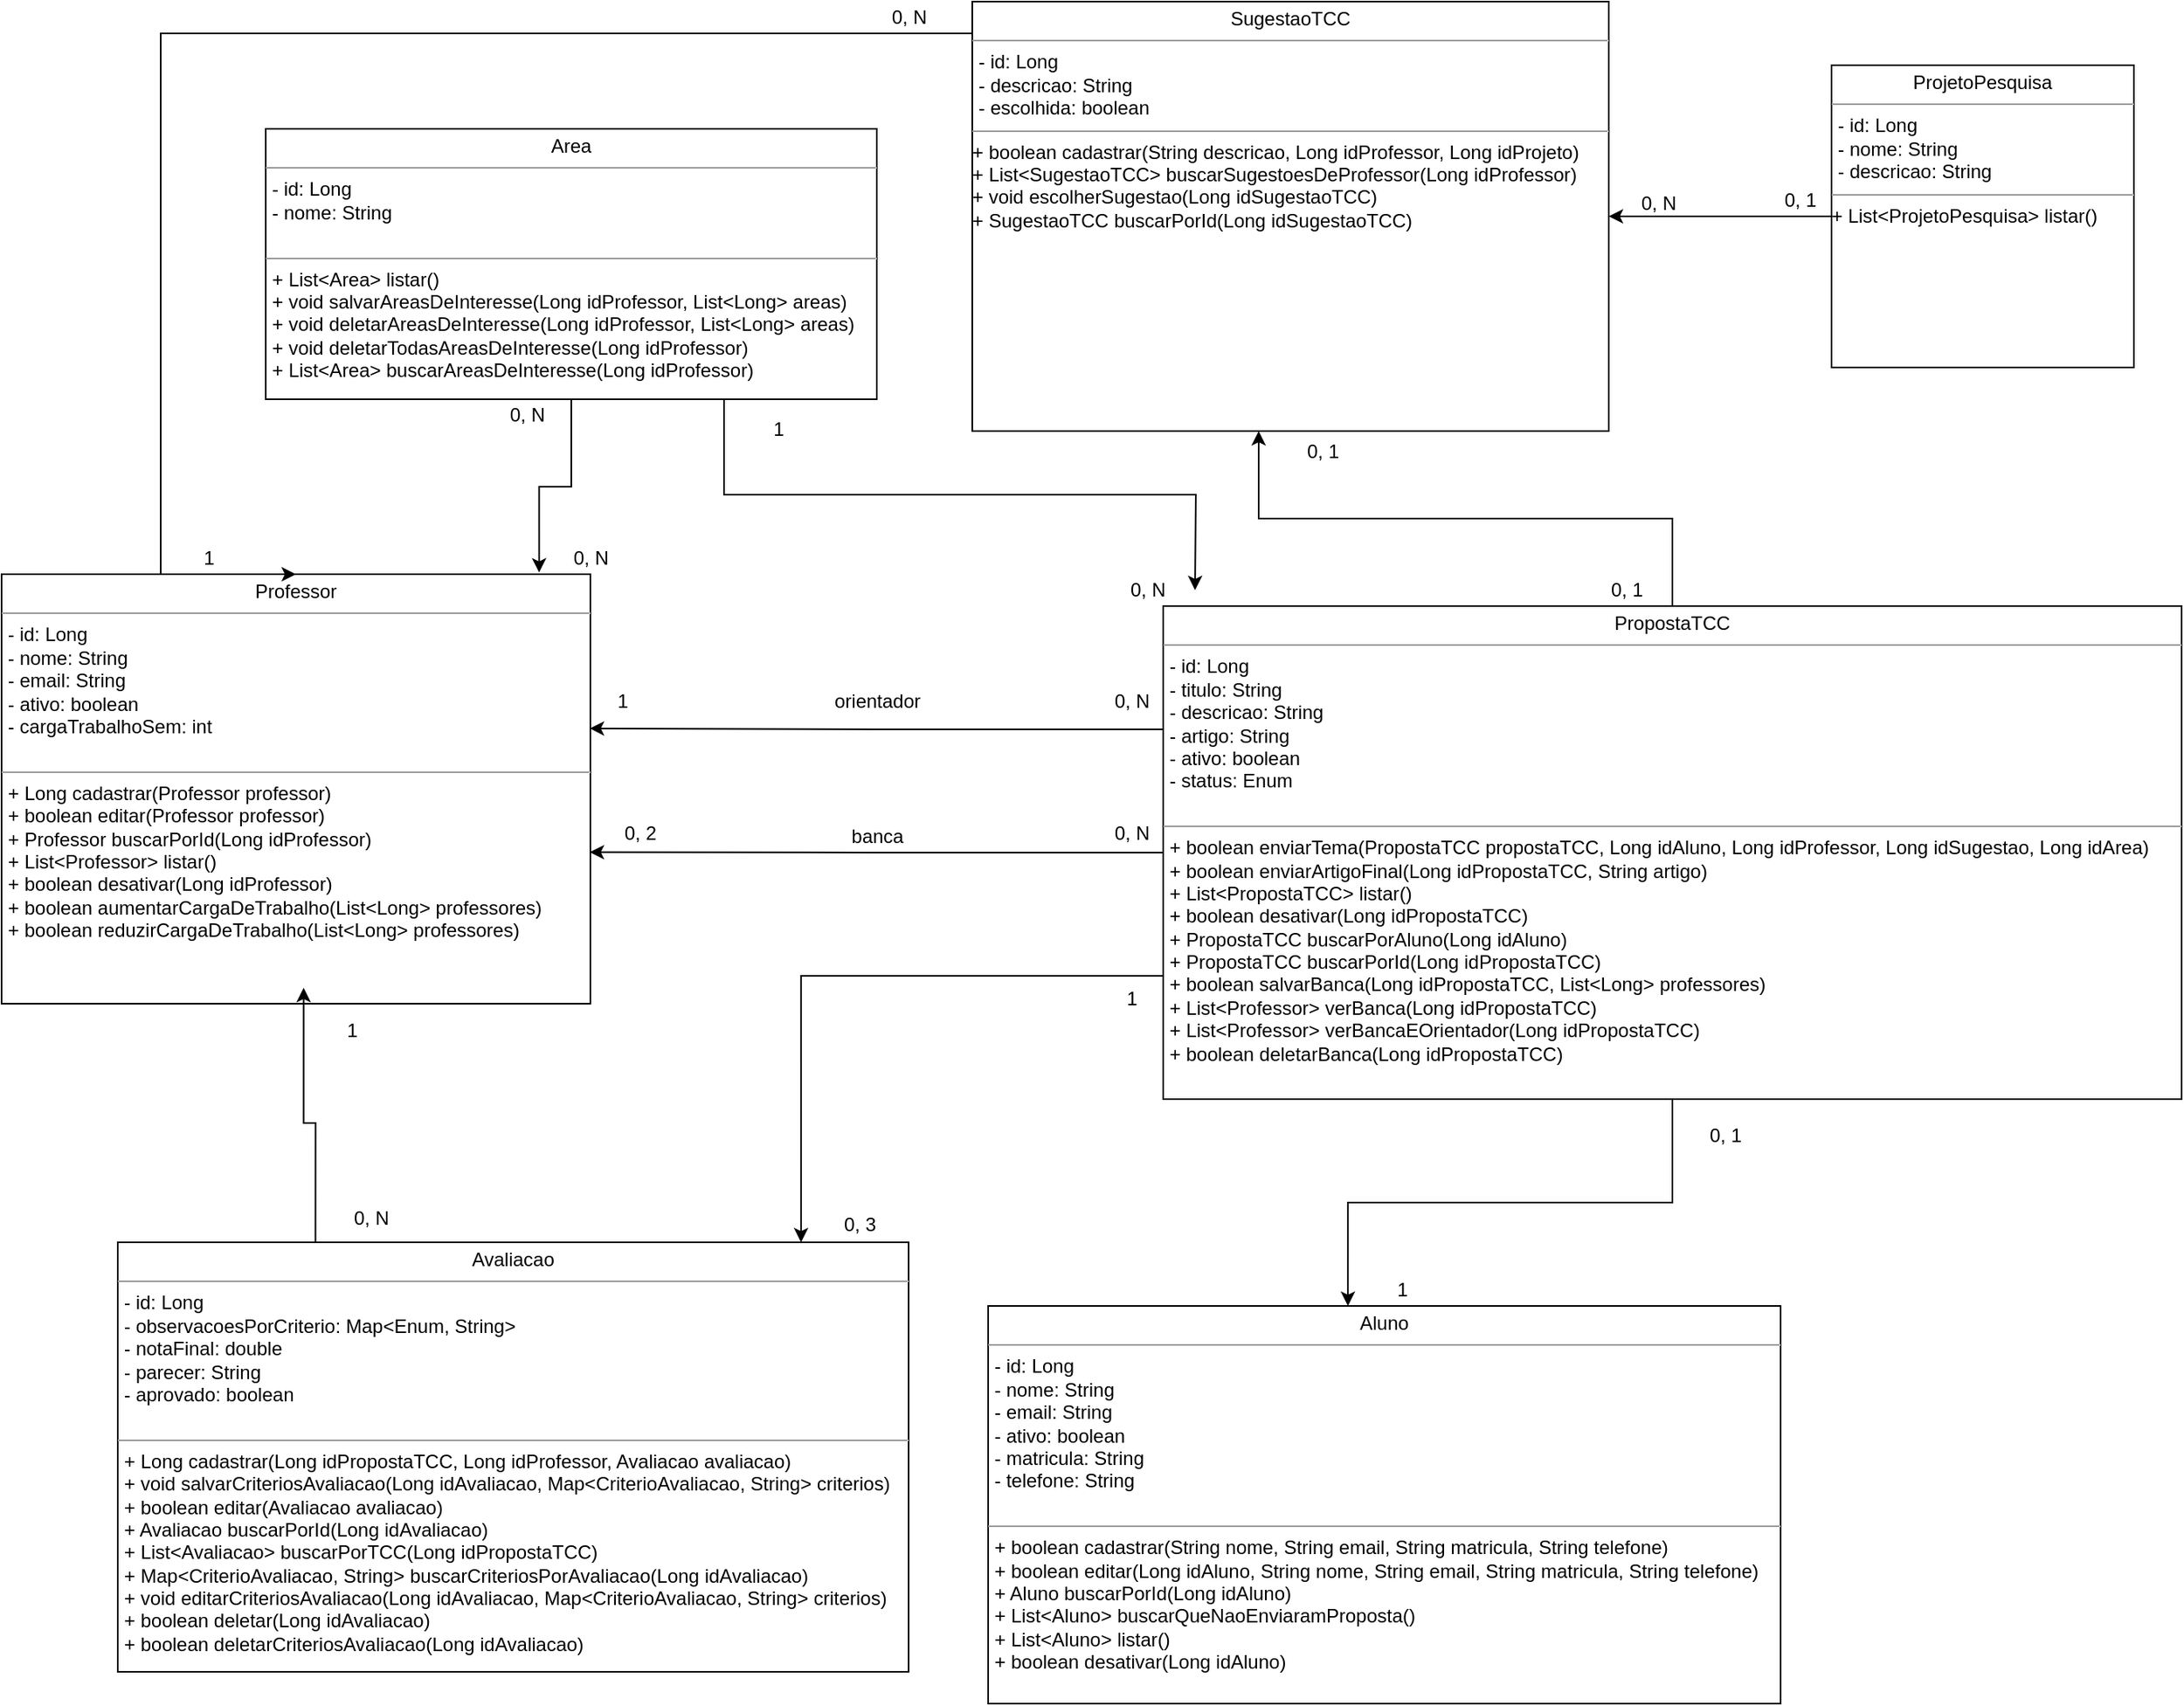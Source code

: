 <mxfile version="12.2.9" type="device" pages="1"><diagram id="xP8cqQ-v65HICrLmRcV2" name="Page-1"><mxGraphModel dx="1021" dy="536" grid="1" gridSize="10" guides="1" tooltips="1" connect="1" arrows="1" fold="1" page="1" pageScale="1" pageWidth="827" pageHeight="1169" math="0" shadow="0"><root><mxCell id="0"/><mxCell id="1" parent="0"/><mxCell id="y6tKAAp8foEIF_n9FV1p-14" value="&lt;p style=&quot;margin: 0px ; margin-top: 4px ; text-align: center&quot;&gt;Aluno&lt;/p&gt;&lt;hr size=&quot;1&quot;&gt;&lt;p style=&quot;margin: 0px ; margin-left: 4px&quot;&gt;- id: Long&lt;/p&gt;&lt;p style=&quot;margin: 0px ; margin-left: 4px&quot;&gt;- nome: String&lt;/p&gt;&lt;p style=&quot;margin: 0px ; margin-left: 4px&quot;&gt;- email: String&lt;/p&gt;&lt;p style=&quot;margin: 0px ; margin-left: 4px&quot;&gt;- ativo: boolean&lt;/p&gt;&lt;p style=&quot;margin: 0px ; margin-left: 4px&quot;&gt;- matricula: String&lt;/p&gt;&lt;p style=&quot;margin: 0px ; margin-left: 4px&quot;&gt;- telefone: String&lt;br&gt;&lt;/p&gt;&lt;p style=&quot;margin: 0px ; margin-left: 4px&quot;&gt;&lt;br&gt;&lt;/p&gt;&lt;hr size=&quot;1&quot;&gt;&lt;p style=&quot;margin: 0px ; margin-left: 4px&quot;&gt;&lt;span class=&quot;gmail-pl-k&quot;&gt;+ boolean&lt;/span&gt; &lt;span class=&quot;gmail-pl-en&quot;&gt;cadastrar&lt;/span&gt;(&lt;span class=&quot;gmail-pl-smi&quot;&gt;String&lt;/span&gt; &lt;span class=&quot;gmail-pl-v&quot;&gt;nome&lt;/span&gt;, &lt;span class=&quot;gmail-pl-smi&quot;&gt;String&lt;/span&gt; &lt;span class=&quot;gmail-pl-v&quot;&gt;email&lt;/span&gt;, &lt;span class=&quot;gmail-pl-smi&quot;&gt;String&lt;/span&gt; &lt;span class=&quot;gmail-pl-v&quot;&gt;matricula&lt;/span&gt;, &lt;span class=&quot;gmail-pl-smi&quot;&gt;String&lt;/span&gt; &lt;span class=&quot;gmail-pl-v&quot;&gt;telefone&lt;/span&gt;)&lt;br&gt;&lt;span class=&quot;gmail-pl-k&quot;&gt;+ boolean&lt;/span&gt; &lt;span class=&quot;gmail-pl-en&quot;&gt;editar&lt;/span&gt;(&lt;span class=&quot;gmail-pl-smi&quot;&gt;Long&lt;/span&gt; &lt;span class=&quot;gmail-pl-v&quot;&gt;idAluno&lt;/span&gt;, &lt;span class=&quot;gmail-pl-smi&quot;&gt;String&lt;/span&gt; &lt;span class=&quot;gmail-pl-v&quot;&gt;nome&lt;/span&gt;, &lt;span class=&quot;gmail-pl-smi&quot;&gt;String&lt;/span&gt; &lt;span class=&quot;gmail-pl-v&quot;&gt;email&lt;/span&gt;, &lt;span class=&quot;gmail-pl-smi&quot;&gt;String&lt;/span&gt; &lt;span class=&quot;gmail-pl-v&quot;&gt;matricula&lt;/span&gt;, &lt;span class=&quot;gmail-pl-smi&quot;&gt;String&lt;/span&gt; &lt;span class=&quot;gmail-pl-v&quot;&gt;telefone&lt;/span&gt;)&lt;br&gt;&lt;span class=&quot;gmail-pl-smi&quot;&gt;+ Aluno&lt;/span&gt; &lt;span class=&quot;gmail-pl-en&quot;&gt;buscarPorId&lt;/span&gt;(&lt;span class=&quot;gmail-pl-smi&quot;&gt;Long&lt;/span&gt; &lt;span class=&quot;gmail-pl-v&quot;&gt;idAluno&lt;/span&gt;)&lt;br&gt;&lt;span class=&quot;gmail-pl-k&quot;&gt;+ List&amp;lt;&lt;span class=&quot;gmail-pl-smi&quot;&gt;Aluno&lt;/span&gt;&amp;gt;&lt;/span&gt; &lt;span class=&quot;gmail-pl-en&quot;&gt;buscarQueNaoEnviaramProposta&lt;/span&gt;()&lt;br&gt;&lt;span class=&quot;gmail-pl-k&quot;&gt;+ List&amp;lt;&lt;span class=&quot;gmail-pl-smi&quot;&gt;Aluno&lt;/span&gt;&amp;gt;&lt;/span&gt; &lt;span class=&quot;gmail-pl-en&quot;&gt;listar&lt;/span&gt;()&lt;br&gt;&lt;span class=&quot;gmail-pl-k&quot;&gt;+ boolean&lt;/span&gt; &lt;span class=&quot;gmail-pl-en&quot;&gt;desativar&lt;/span&gt;(&lt;span class=&quot;gmail-pl-smi&quot;&gt;Long&lt;/span&gt; &lt;span class=&quot;gmail-pl-v&quot;&gt;idAluno&lt;/span&gt;)&lt;/p&gt;" style="verticalAlign=top;align=left;overflow=fill;fontSize=12;fontFamily=Helvetica;html=1;" parent="1" vertex="1"><mxGeometry x="680" y="840" width="498" height="250" as="geometry"/></mxCell><mxCell id="y6tKAAp8foEIF_n9FV1p-21" value="&lt;p style=&quot;margin: 0px ; margin-top: 4px ; text-align: center&quot;&gt;Professor&lt;/p&gt;&lt;hr size=&quot;1&quot;&gt;&lt;p style=&quot;margin: 0px ; margin-left: 4px&quot;&gt;- id: Long&lt;/p&gt;&lt;p style=&quot;margin: 0px ; margin-left: 4px&quot;&gt;- nome: String&lt;/p&gt;&lt;p style=&quot;margin: 0px ; margin-left: 4px&quot;&gt;- email: String&lt;/p&gt;&lt;p style=&quot;margin: 0px ; margin-left: 4px&quot;&gt;- ativo: boolean&lt;/p&gt;&lt;p style=&quot;margin: 0px ; margin-left: 4px&quot;&gt;- cargaTrabalhoSem: int&lt;/p&gt;&lt;p style=&quot;margin: 0px ; margin-left: 4px&quot;&gt;&lt;br&gt;&lt;/p&gt;&lt;hr size=&quot;1&quot;&gt;&lt;p style=&quot;margin: 0px ; margin-left: 4px&quot;&gt;+ &lt;span class=&quot;pl-smi&quot;&gt;Long&lt;/span&gt; &lt;span class=&quot;pl-en&quot;&gt;cadastrar&lt;/span&gt;(&lt;span class=&quot;pl-smi&quot;&gt;Professor&lt;/span&gt; &lt;span class=&quot;pl-v&quot;&gt;professor&lt;/span&gt;)&lt;/p&gt;&lt;p style=&quot;margin: 0px ; margin-left: 4px&quot;&gt;+ &lt;span class=&quot;pl-k&quot;&gt;boolean&lt;/span&gt; &lt;span class=&quot;pl-en&quot;&gt;editar&lt;/span&gt;(&lt;span class=&quot;pl-smi&quot;&gt;Professor&lt;/span&gt; &lt;span class=&quot;pl-v&quot;&gt;professor&lt;/span&gt;)&lt;/p&gt;&lt;p style=&quot;margin: 0px ; margin-left: 4px&quot;&gt;+ &lt;span class=&quot;pl-smi&quot;&gt;Professor&lt;/span&gt; &lt;span class=&quot;pl-en&quot;&gt;buscarPorId&lt;/span&gt;(&lt;span class=&quot;pl-smi&quot;&gt;Long&lt;/span&gt; &lt;span class=&quot;pl-v&quot;&gt;idProfessor&lt;/span&gt;)&lt;/p&gt;&lt;p style=&quot;margin: 0px ; margin-left: 4px&quot;&gt;+ &lt;span class=&quot;pl-k&quot;&gt;List&amp;lt;&lt;span class=&quot;pl-smi&quot;&gt;Professor&lt;/span&gt;&amp;gt;&lt;/span&gt; &lt;span class=&quot;pl-en&quot;&gt;listar&lt;/span&gt;()&lt;/p&gt;&lt;p style=&quot;margin: 0px ; margin-left: 4px&quot;&gt;+ &lt;span class=&quot;pl-k&quot;&gt;boolean&lt;/span&gt; &lt;span class=&quot;pl-en&quot;&gt;desativar&lt;/span&gt;(&lt;span class=&quot;pl-smi&quot;&gt;Long&lt;/span&gt; &lt;span class=&quot;pl-v&quot;&gt;idProfessor&lt;/span&gt;)&lt;/p&gt;&lt;p style=&quot;margin: 0px ; margin-left: 4px&quot;&gt;+ &lt;span class=&quot;pl-k&quot;&gt;boolean&lt;/span&gt; &lt;span class=&quot;pl-en&quot;&gt;aumentarCargaDeTrabalho&lt;/span&gt;(&lt;span class=&quot;pl-k&quot;&gt;List&amp;lt;&lt;span class=&quot;pl-smi&quot;&gt;Long&lt;/span&gt;&amp;gt;&lt;/span&gt; &lt;span class=&quot;pl-v&quot;&gt;professores&lt;/span&gt;)&lt;/p&gt;&lt;p style=&quot;margin: 0px ; margin-left: 4px&quot;&gt;+ &lt;span class=&quot;pl-k&quot;&gt;boolean&lt;/span&gt; &lt;span class=&quot;pl-en&quot;&gt;reduzirCargaDeTrabalho&lt;/span&gt;(&lt;span class=&quot;pl-k&quot;&gt;List&amp;lt;&lt;span class=&quot;pl-smi&quot;&gt;Long&lt;/span&gt;&amp;gt;&lt;/span&gt; &lt;span class=&quot;pl-v&quot;&gt;professores&lt;/span&gt;)&lt;/p&gt;" style="verticalAlign=top;align=left;overflow=fill;fontSize=12;fontFamily=Helvetica;html=1;" parent="1" vertex="1"><mxGeometry x="60" y="380" width="370" height="270" as="geometry"/></mxCell><mxCell id="y6tKAAp8foEIF_n9FV1p-58" style="edgeStyle=orthogonalEdgeStyle;rounded=0;orthogonalLoop=1;jettySize=auto;html=1;exitX=0.5;exitY=1;exitDx=0;exitDy=0;entryX=0.913;entryY=-0.004;entryDx=0;entryDy=0;entryPerimeter=0;" parent="1" source="y6tKAAp8foEIF_n9FV1p-22" target="y6tKAAp8foEIF_n9FV1p-21" edge="1"><mxGeometry relative="1" as="geometry"/></mxCell><mxCell id="y6tKAAp8foEIF_n9FV1p-61" style="edgeStyle=orthogonalEdgeStyle;rounded=0;orthogonalLoop=1;jettySize=auto;html=1;exitX=0.75;exitY=1;exitDx=0;exitDy=0;" parent="1" source="y6tKAAp8foEIF_n9FV1p-22" edge="1"><mxGeometry relative="1" as="geometry"><mxPoint x="810" y="390" as="targetPoint"/></mxGeometry></mxCell><mxCell id="y6tKAAp8foEIF_n9FV1p-22" value="&lt;p style=&quot;margin: 0px ; margin-top: 4px ; text-align: center&quot;&gt;Area&lt;/p&gt;&lt;hr size=&quot;1&quot;&gt;&lt;p style=&quot;margin: 0px ; margin-left: 4px&quot;&gt;- id: Long&lt;/p&gt;&lt;p style=&quot;margin: 0px ; margin-left: 4px&quot;&gt;- nome: String&lt;/p&gt;&lt;p style=&quot;margin: 0px ; margin-left: 4px&quot;&gt;&lt;br&gt;&lt;/p&gt;&lt;hr size=&quot;1&quot;&gt;&lt;p style=&quot;margin: 0px ; margin-left: 4px&quot;&gt;+ &lt;span class=&quot;pl-k&quot;&gt;List&amp;lt;&lt;span class=&quot;pl-smi&quot;&gt;Area&lt;/span&gt;&amp;gt;&lt;/span&gt; &lt;span class=&quot;pl-en&quot;&gt;listar&lt;/span&gt;()&lt;/p&gt;&lt;p style=&quot;margin: 0px ; margin-left: 4px&quot;&gt;+ &lt;span class=&quot;pl-k&quot;&gt;void&lt;/span&gt; &lt;span class=&quot;pl-en&quot;&gt;salvarAreasDeInteresse&lt;/span&gt;(&lt;span class=&quot;pl-smi&quot;&gt;Long&lt;/span&gt; &lt;span class=&quot;pl-v&quot;&gt;idProfessor&lt;/span&gt;, &lt;span class=&quot;pl-k&quot;&gt;List&amp;lt;&lt;span class=&quot;pl-smi&quot;&gt;Long&lt;/span&gt;&amp;gt;&lt;/span&gt; &lt;span class=&quot;pl-v&quot;&gt;areas&lt;/span&gt;)&lt;/p&gt;&lt;p style=&quot;margin: 0px ; margin-left: 4px&quot;&gt;+ &lt;span class=&quot;pl-k&quot;&gt;void&lt;/span&gt; &lt;span class=&quot;pl-en&quot;&gt;deletarAreasDeInteresse&lt;/span&gt;(&lt;span class=&quot;pl-smi&quot;&gt;Long&lt;/span&gt; &lt;span class=&quot;pl-v&quot;&gt;idProfessor&lt;/span&gt;, &lt;span class=&quot;pl-k&quot;&gt;List&amp;lt;&lt;span class=&quot;pl-smi&quot;&gt;Long&lt;/span&gt;&amp;gt;&lt;/span&gt; &lt;span class=&quot;pl-v&quot;&gt;areas&lt;/span&gt;)&lt;/p&gt;&lt;p style=&quot;margin: 0px ; margin-left: 4px&quot;&gt;+ &lt;span class=&quot;pl-k&quot;&gt;void&lt;/span&gt; &lt;span class=&quot;pl-en&quot;&gt;deletarTodasAreasDeInteresse&lt;/span&gt;(&lt;span class=&quot;pl-smi&quot;&gt;Long&lt;/span&gt; &lt;span class=&quot;pl-v&quot;&gt;idProfessor&lt;/span&gt;)&lt;/p&gt;&lt;p style=&quot;margin: 0px ; margin-left: 4px&quot;&gt;+ &lt;span class=&quot;pl-k&quot;&gt;List&amp;lt;&lt;span class=&quot;pl-smi&quot;&gt;Area&lt;/span&gt;&amp;gt;&lt;/span&gt; &lt;span class=&quot;pl-en&quot;&gt;buscarAreasDeInteresse&lt;/span&gt;(&lt;span class=&quot;pl-smi&quot;&gt;Long&lt;/span&gt; &lt;span class=&quot;pl-v&quot;&gt;idProfessor&lt;/span&gt;)&lt;/p&gt;" style="verticalAlign=top;align=left;overflow=fill;fontSize=12;fontFamily=Helvetica;html=1;" parent="1" vertex="1"><mxGeometry x="226" y="100" width="384" height="170" as="geometry"/></mxCell><mxCell id="y6tKAAp8foEIF_n9FV1p-52" style="edgeStyle=orthogonalEdgeStyle;rounded=0;orthogonalLoop=1;jettySize=auto;html=1;exitX=0;exitY=0.75;exitDx=0;exitDy=0;entryX=0.5;entryY=0;entryDx=0;entryDy=0;" parent="1" source="y6tKAAp8foEIF_n9FV1p-23" target="y6tKAAp8foEIF_n9FV1p-21" edge="1"><mxGeometry relative="1" as="geometry"><Array as="points"><mxPoint x="670" y="40"/><mxPoint x="160" y="40"/><mxPoint x="160" y="380"/></Array></mxGeometry></mxCell><mxCell id="y6tKAAp8foEIF_n9FV1p-23" value="&lt;p style=&quot;margin: 0px ; margin-top: 4px ; text-align: center&quot;&gt;SugestaoTCC&lt;/p&gt;&lt;hr size=&quot;1&quot;&gt;&lt;p style=&quot;margin: 0px ; margin-left: 4px&quot;&gt;- id: Long&lt;/p&gt;&lt;p style=&quot;margin: 0px ; margin-left: 4px&quot;&gt;- descricao: String&lt;/p&gt;&lt;p style=&quot;margin: 0px ; margin-left: 4px&quot;&gt;- escolhida: boolean&lt;/p&gt;&lt;hr size=&quot;1&quot;&gt;&lt;div&gt;+ &lt;span class=&quot;pl-k&quot;&gt;boolean&lt;/span&gt; &lt;span class=&quot;pl-en&quot;&gt;cadastrar&lt;/span&gt;(&lt;span class=&quot;pl-smi&quot;&gt;String&lt;/span&gt; &lt;span class=&quot;pl-v&quot;&gt;descricao&lt;/span&gt;, &lt;span class=&quot;pl-smi&quot;&gt;Long&lt;/span&gt; &lt;span class=&quot;pl-v&quot;&gt;idProfessor&lt;/span&gt;, &lt;span class=&quot;pl-smi&quot;&gt;Long&lt;/span&gt; &lt;span class=&quot;pl-v&quot;&gt;idProjeto&lt;/span&gt;)&lt;/div&gt;&lt;div&gt;+ &lt;span class=&quot;pl-k&quot;&gt;List&amp;lt;&lt;span class=&quot;pl-smi&quot;&gt;SugestaoTCC&lt;/span&gt;&amp;gt;&lt;/span&gt; &lt;span class=&quot;pl-en&quot;&gt;buscarSugestoesDeProfessor&lt;/span&gt;(&lt;span class=&quot;pl-smi&quot;&gt;Long&lt;/span&gt; &lt;span class=&quot;pl-v&quot;&gt;idProfessor&lt;/span&gt;)&lt;/div&gt;&lt;div&gt;+ &lt;span class=&quot;pl-k&quot;&gt;void&lt;/span&gt; &lt;span class=&quot;pl-en&quot;&gt;escolherSugestao&lt;/span&gt;(&lt;span class=&quot;pl-smi&quot;&gt;Long&lt;/span&gt; &lt;span class=&quot;pl-v&quot;&gt;idSugestaoTCC&lt;/span&gt;)&lt;/div&gt;&lt;div&gt;+ &lt;span class=&quot;pl-smi&quot;&gt;SugestaoTCC&lt;/span&gt; &lt;span class=&quot;pl-en&quot;&gt;buscarPorId&lt;/span&gt;(&lt;span class=&quot;pl-smi&quot;&gt;Long&lt;/span&gt; &lt;span class=&quot;pl-v&quot;&gt;idSugestaoTCC&lt;/span&gt;) &lt;/div&gt;" style="verticalAlign=top;align=left;overflow=fill;fontSize=12;fontFamily=Helvetica;html=1;" parent="1" vertex="1"><mxGeometry x="670" y="20" width="400" height="270" as="geometry"/></mxCell><mxCell id="y6tKAAp8foEIF_n9FV1p-68" style="edgeStyle=orthogonalEdgeStyle;rounded=0;orthogonalLoop=1;jettySize=auto;html=1;exitX=0.25;exitY=0;exitDx=0;exitDy=0;entryX=0.513;entryY=0.963;entryDx=0;entryDy=0;entryPerimeter=0;" parent="1" source="y6tKAAp8foEIF_n9FV1p-24" target="y6tKAAp8foEIF_n9FV1p-21" edge="1"><mxGeometry relative="1" as="geometry"/></mxCell><mxCell id="y6tKAAp8foEIF_n9FV1p-24" value="&lt;p style=&quot;margin: 0px ; margin-top: 4px ; text-align: center&quot;&gt;Avaliacao&lt;/p&gt;&lt;hr size=&quot;1&quot;&gt;&lt;p style=&quot;margin: 0px ; margin-left: 4px&quot;&gt;- id: Long&lt;/p&gt;&lt;p style=&quot;margin: 0px ; margin-left: 4px&quot;&gt;- observacoesPorCriterio: Map&amp;lt;Enum, String&amp;gt;&lt;/p&gt;&lt;p style=&quot;margin: 0px ; margin-left: 4px&quot;&gt;- notaFinal: double&lt;/p&gt;&lt;p style=&quot;margin: 0px ; margin-left: 4px&quot;&gt;- parecer: String&lt;/p&gt;&lt;p style=&quot;margin: 0px ; margin-left: 4px&quot;&gt;- aprovado: boolean&lt;/p&gt;&lt;p style=&quot;margin: 0px ; margin-left: 4px&quot;&gt;&lt;br&gt;&lt;/p&gt;&lt;hr size=&quot;1&quot;&gt;&lt;p style=&quot;margin: 0px ; margin-left: 4px&quot;&gt;+ &lt;span class=&quot;pl-smi&quot;&gt;Long&lt;/span&gt; &lt;span class=&quot;pl-en&quot;&gt;cadastrar&lt;/span&gt;(&lt;span class=&quot;pl-smi&quot;&gt;Long&lt;/span&gt; &lt;span class=&quot;pl-v&quot;&gt;idPropostaTCC&lt;/span&gt;, &lt;span class=&quot;pl-smi&quot;&gt;Long&lt;/span&gt; &lt;span class=&quot;pl-v&quot;&gt;idProfessor&lt;/span&gt;, &lt;span class=&quot;pl-smi&quot;&gt;Avaliacao&lt;/span&gt; &lt;span class=&quot;pl-v&quot;&gt;avaliacao&lt;/span&gt;)&lt;/p&gt;&lt;p style=&quot;margin: 0px ; margin-left: 4px&quot;&gt;+ &lt;span class=&quot;pl-k&quot;&gt;void&lt;/span&gt; &lt;span class=&quot;pl-en&quot;&gt;salvarCriteriosAvaliacao&lt;/span&gt;(&lt;span class=&quot;pl-smi&quot;&gt;Long&lt;/span&gt; &lt;span class=&quot;pl-v&quot;&gt;idAvaliacao&lt;/span&gt;, &lt;span class=&quot;pl-k&quot;&gt;Map&amp;lt;&lt;span class=&quot;pl-smi&quot;&gt;CriterioAvaliacao&lt;/span&gt;, &lt;span class=&quot;pl-smi&quot;&gt;String&lt;/span&gt;&amp;gt;&lt;/span&gt; &lt;span class=&quot;pl-v&quot;&gt;criterios&lt;/span&gt;)&lt;/p&gt;&lt;p style=&quot;margin: 0px ; margin-left: 4px&quot;&gt;&lt;span class=&quot;pl-k&quot;&gt;+ boolean&lt;/span&gt; &lt;span class=&quot;pl-en&quot;&gt;editar&lt;/span&gt;(&lt;span class=&quot;pl-smi&quot;&gt;Avaliacao&lt;/span&gt; &lt;span class=&quot;pl-v&quot;&gt;avaliacao&lt;/span&gt;)&lt;/p&gt;&lt;p style=&quot;margin: 0px ; margin-left: 4px&quot;&gt;+ &lt;span class=&quot;pl-smi&quot;&gt;Avaliacao&lt;/span&gt; &lt;span class=&quot;pl-en&quot;&gt;buscarPorId&lt;/span&gt;(&lt;span class=&quot;pl-smi&quot;&gt;Long&lt;/span&gt; &lt;span class=&quot;pl-v&quot;&gt;idAvaliacao&lt;/span&gt;)&lt;/p&gt;&lt;p style=&quot;margin: 0px ; margin-left: 4px&quot;&gt;+ &lt;span class=&quot;pl-k&quot;&gt;List&amp;lt;&lt;span class=&quot;pl-smi&quot;&gt;Avaliacao&lt;/span&gt;&amp;gt;&lt;/span&gt; &lt;span class=&quot;pl-en&quot;&gt;buscarPorTCC&lt;/span&gt;(&lt;span class=&quot;pl-smi&quot;&gt;Long&lt;/span&gt; &lt;span class=&quot;pl-v&quot;&gt;idPropostaTCC&lt;/span&gt;)&lt;/p&gt;&lt;p style=&quot;margin: 0px ; margin-left: 4px&quot;&gt;+ &lt;span class=&quot;pl-k&quot;&gt;Map&amp;lt;&lt;span class=&quot;pl-smi&quot;&gt;CriterioAvaliacao&lt;/span&gt;, &lt;span class=&quot;pl-smi&quot;&gt;String&lt;/span&gt;&amp;gt;&lt;/span&gt; &lt;span class=&quot;pl-en&quot;&gt;buscarCriteriosPorAvaliacao&lt;/span&gt;(&lt;span class=&quot;pl-smi&quot;&gt;Long&lt;/span&gt; &lt;span class=&quot;pl-v&quot;&gt;idAvaliacao&lt;/span&gt;)&lt;/p&gt;&lt;p style=&quot;margin: 0px ; margin-left: 4px&quot;&gt;+ &lt;span class=&quot;pl-k&quot;&gt;void&lt;/span&gt; &lt;span class=&quot;pl-en&quot;&gt;editarCriteriosAvaliacao&lt;/span&gt;(&lt;span class=&quot;pl-smi&quot;&gt;Long&lt;/span&gt; &lt;span class=&quot;pl-v&quot;&gt;idAvaliacao&lt;/span&gt;, &lt;span class=&quot;pl-k&quot;&gt;Map&amp;lt;&lt;span class=&quot;pl-smi&quot;&gt;CriterioAvaliacao&lt;/span&gt;, &lt;span class=&quot;pl-smi&quot;&gt;String&lt;/span&gt;&amp;gt;&lt;/span&gt; &lt;span class=&quot;pl-v&quot;&gt;criterios&lt;/span&gt;)&lt;/p&gt;&lt;p style=&quot;margin: 0px ; margin-left: 4px&quot;&gt;+ &lt;span class=&quot;pl-k&quot;&gt;boolean&lt;/span&gt; &lt;span class=&quot;pl-en&quot;&gt;deletar&lt;/span&gt;(&lt;span class=&quot;pl-smi&quot;&gt;Long&lt;/span&gt; &lt;span class=&quot;pl-v&quot;&gt;idAvaliacao&lt;/span&gt;)&lt;/p&gt;&lt;p style=&quot;margin: 0px ; margin-left: 4px&quot;&gt;+ &lt;span class=&quot;pl-k&quot;&gt;boolean&lt;/span&gt; &lt;span class=&quot;pl-en&quot;&gt;deletarCriteriosAvaliacao&lt;/span&gt;(&lt;span class=&quot;pl-smi&quot;&gt;Long&lt;/span&gt; &lt;span class=&quot;pl-v&quot;&gt;idAvaliacao&lt;/span&gt;)&lt;/p&gt;" style="verticalAlign=top;align=left;overflow=fill;fontSize=12;fontFamily=Helvetica;html=1;" parent="1" vertex="1"><mxGeometry x="133" y="800" width="497" height="270" as="geometry"/></mxCell><mxCell id="y6tKAAp8foEIF_n9FV1p-73" style="edgeStyle=orthogonalEdgeStyle;rounded=0;orthogonalLoop=1;jettySize=auto;html=1;exitX=0;exitY=0.5;exitDx=0;exitDy=0;entryX=1;entryY=0.5;entryDx=0;entryDy=0;" parent="1" source="y6tKAAp8foEIF_n9FV1p-25" target="y6tKAAp8foEIF_n9FV1p-23" edge="1"><mxGeometry relative="1" as="geometry"/></mxCell><mxCell id="y6tKAAp8foEIF_n9FV1p-25" value="&lt;p style=&quot;margin: 0px ; margin-top: 4px ; text-align: center&quot;&gt;ProjetoPesquisa&lt;/p&gt;&lt;hr size=&quot;1&quot;&gt;&lt;p style=&quot;margin: 0px ; margin-left: 4px&quot;&gt;- id: Long&lt;/p&gt;&lt;p style=&quot;margin: 0px ; margin-left: 4px&quot;&gt;- nome: String&lt;/p&gt;&lt;p style=&quot;margin: 0px ; margin-left: 4px&quot;&gt;- descricao: String&lt;br&gt;&lt;/p&gt;&lt;hr size=&quot;1&quot;&gt;+ &lt;span class=&quot;pl-k&quot;&gt;List&amp;lt;&lt;span class=&quot;pl-smi&quot;&gt;ProjetoPesquisa&lt;/span&gt;&amp;gt;&lt;/span&gt; &lt;span class=&quot;pl-en&quot;&gt;listar&lt;/span&gt;()" style="verticalAlign=top;align=left;overflow=fill;fontSize=12;fontFamily=Helvetica;html=1;" parent="1" vertex="1"><mxGeometry x="1210" y="60" width="190" height="190" as="geometry"/></mxCell><mxCell id="y6tKAAp8foEIF_n9FV1p-41" style="edgeStyle=orthogonalEdgeStyle;rounded=0;orthogonalLoop=1;jettySize=auto;html=1;exitX=0.5;exitY=1;exitDx=0;exitDy=0;entryX=0.454;entryY=0;entryDx=0;entryDy=0;entryPerimeter=0;" parent="1" source="y6tKAAp8foEIF_n9FV1p-26" edge="1" target="y6tKAAp8foEIF_n9FV1p-14"><mxGeometry relative="1" as="geometry"><mxPoint x="730" y="740" as="targetPoint"/></mxGeometry></mxCell><mxCell id="y6tKAAp8foEIF_n9FV1p-44" style="edgeStyle=orthogonalEdgeStyle;rounded=0;orthogonalLoop=1;jettySize=auto;html=1;exitX=0;exitY=0.25;exitDx=0;exitDy=0;entryX=0.999;entryY=0.359;entryDx=0;entryDy=0;entryPerimeter=0;" parent="1" source="y6tKAAp8foEIF_n9FV1p-26" target="y6tKAAp8foEIF_n9FV1p-21" edge="1"><mxGeometry relative="1" as="geometry"/></mxCell><mxCell id="y6tKAAp8foEIF_n9FV1p-55" style="edgeStyle=orthogonalEdgeStyle;rounded=0;orthogonalLoop=1;jettySize=auto;html=1;exitX=0.5;exitY=0;exitDx=0;exitDy=0;entryX=0.45;entryY=1;entryDx=0;entryDy=0;entryPerimeter=0;" parent="1" source="y6tKAAp8foEIF_n9FV1p-26" target="y6tKAAp8foEIF_n9FV1p-23" edge="1"><mxGeometry relative="1" as="geometry"/></mxCell><mxCell id="y6tKAAp8foEIF_n9FV1p-65" style="edgeStyle=orthogonalEdgeStyle;rounded=0;orthogonalLoop=1;jettySize=auto;html=1;exitX=0;exitY=0.75;exitDx=0;exitDy=0;entryX=0.864;entryY=0;entryDx=0;entryDy=0;entryPerimeter=0;" parent="1" source="y6tKAAp8foEIF_n9FV1p-26" target="y6tKAAp8foEIF_n9FV1p-24" edge="1"><mxGeometry relative="1" as="geometry"/></mxCell><mxCell id="EnbSgs-8d_I9QXAFOYwl-4" style="edgeStyle=orthogonalEdgeStyle;rounded=0;orthogonalLoop=1;jettySize=auto;html=1;exitX=0;exitY=0.5;exitDx=0;exitDy=0;entryX=0.999;entryY=0.647;entryDx=0;entryDy=0;entryPerimeter=0;" edge="1" parent="1" source="y6tKAAp8foEIF_n9FV1p-26" target="y6tKAAp8foEIF_n9FV1p-21"><mxGeometry relative="1" as="geometry"/></mxCell><mxCell id="y6tKAAp8foEIF_n9FV1p-26" value="&lt;p style=&quot;margin: 0px ; margin-top: 4px ; text-align: center&quot;&gt;PropostaTCC&lt;/p&gt;&lt;hr size=&quot;1&quot;&gt;&lt;p style=&quot;margin: 0px ; margin-left: 4px&quot;&gt;- id: Long&lt;/p&gt;&lt;p style=&quot;margin: 0px ; margin-left: 4px&quot;&gt;- titulo: String&lt;/p&gt;&lt;p style=&quot;margin: 0px ; margin-left: 4px&quot;&gt;- descricao: String&lt;/p&gt;&lt;p style=&quot;margin: 0px ; margin-left: 4px&quot;&gt;- artigo: String&lt;/p&gt;&lt;p style=&quot;margin: 0px ; margin-left: 4px&quot;&gt;- ativo: boolean&lt;br&gt;&lt;/p&gt;&lt;p style=&quot;margin: 0px ; margin-left: 4px&quot;&gt;- status: Enum&lt;br&gt;&lt;/p&gt;&lt;p style=&quot;margin: 0px ; margin-left: 4px&quot;&gt;&lt;br&gt;&lt;/p&gt;&lt;hr size=&quot;1&quot;&gt;&lt;p style=&quot;margin: 0px ; margin-left: 4px&quot;&gt;+ &lt;span class=&quot;pl-k&quot;&gt;boolean&lt;/span&gt; &lt;span class=&quot;pl-en&quot;&gt;enviarTema&lt;/span&gt;(&lt;span class=&quot;pl-smi&quot;&gt;PropostaTCC&lt;/span&gt; &lt;span class=&quot;pl-v&quot;&gt;propostaTCC&lt;/span&gt;, &lt;span class=&quot;pl-smi&quot;&gt;Long&lt;/span&gt; &lt;span class=&quot;pl-v&quot;&gt;idAluno&lt;/span&gt;, &lt;span class=&quot;pl-smi&quot;&gt;Long&lt;/span&gt; &lt;span class=&quot;pl-v&quot;&gt;idProfessor&lt;/span&gt;, &lt;span class=&quot;pl-smi&quot;&gt;Long&lt;/span&gt; &lt;span class=&quot;pl-v&quot;&gt;idSugestao&lt;/span&gt;, &lt;span class=&quot;pl-smi&quot;&gt;Long&lt;/span&gt; &lt;span class=&quot;pl-v&quot;&gt;idArea&lt;/span&gt;)&lt;/p&gt;&lt;p style=&quot;margin: 0px ; margin-left: 4px&quot;&gt;+ &lt;span class=&quot;pl-k&quot;&gt;boolean&lt;/span&gt; &lt;span class=&quot;pl-en&quot;&gt;enviarArtigoFinal&lt;/span&gt;(&lt;span class=&quot;pl-smi&quot;&gt;Long&lt;/span&gt; &lt;span class=&quot;pl-v&quot;&gt;idPropostaTCC&lt;/span&gt;, &lt;span class=&quot;pl-smi&quot;&gt;String&lt;/span&gt; &lt;span class=&quot;pl-v&quot;&gt;artigo&lt;/span&gt;)&lt;/p&gt;&lt;p style=&quot;margin: 0px ; margin-left: 4px&quot;&gt;+ &lt;span class=&quot;pl-k&quot;&gt;List&amp;lt;&lt;span class=&quot;pl-smi&quot;&gt;PropostaTCC&lt;/span&gt;&amp;gt;&lt;/span&gt; &lt;span class=&quot;pl-en&quot;&gt;listar&lt;/span&gt;()&lt;/p&gt;&lt;p style=&quot;margin: 0px ; margin-left: 4px&quot;&gt;+ &lt;span class=&quot;pl-k&quot;&gt;boolean&lt;/span&gt; &lt;span class=&quot;pl-en&quot;&gt;desativar&lt;/span&gt;(&lt;span class=&quot;pl-smi&quot;&gt;Long&lt;/span&gt; &lt;span class=&quot;pl-v&quot;&gt;idPropostaTCC&lt;/span&gt;)&lt;/p&gt;&lt;p style=&quot;margin: 0px ; margin-left: 4px&quot;&gt;+ &lt;span class=&quot;pl-smi&quot;&gt;PropostaTCC&lt;/span&gt; &lt;span class=&quot;pl-en&quot;&gt;buscarPorAluno&lt;/span&gt;(&lt;span class=&quot;pl-smi&quot;&gt;Long&lt;/span&gt; &lt;span class=&quot;pl-v&quot;&gt;idAluno&lt;/span&gt;)&lt;/p&gt;&lt;p style=&quot;margin: 0px ; margin-left: 4px&quot;&gt;+ &lt;span class=&quot;pl-smi&quot;&gt;PropostaTCC&lt;/span&gt; &lt;span class=&quot;pl-en&quot;&gt;buscarPorId&lt;/span&gt;(&lt;span class=&quot;pl-smi&quot;&gt;Long&lt;/span&gt; &lt;span class=&quot;pl-v&quot;&gt;idPropostaTCC&lt;/span&gt;)&lt;/p&gt;&lt;p style=&quot;margin: 0px ; margin-left: 4px&quot;&gt;+ &lt;span class=&quot;pl-k&quot;&gt;boolean&lt;/span&gt; &lt;span class=&quot;pl-en&quot;&gt;salvarBanca&lt;/span&gt;(&lt;span class=&quot;pl-smi&quot;&gt;Long&lt;/span&gt; &lt;span class=&quot;pl-v&quot;&gt;idPropostaTCC&lt;/span&gt;, &lt;span class=&quot;pl-k&quot;&gt;List&amp;lt;&lt;span class=&quot;pl-smi&quot;&gt;Long&lt;/span&gt;&amp;gt;&lt;/span&gt; &lt;span class=&quot;pl-v&quot;&gt;professores&lt;/span&gt;)&lt;/p&gt;&lt;p style=&quot;margin: 0px ; margin-left: 4px&quot;&gt;+ &lt;span class=&quot;pl-k&quot;&gt;List&amp;lt;&lt;span class=&quot;pl-smi&quot;&gt;Professor&lt;/span&gt;&amp;gt;&lt;/span&gt; &lt;span class=&quot;pl-en&quot;&gt;verBanca&lt;/span&gt;(&lt;span class=&quot;pl-smi&quot;&gt;Long&lt;/span&gt; &lt;span class=&quot;pl-v&quot;&gt;idPropostaTCC&lt;/span&gt;)&lt;/p&gt;&lt;p style=&quot;margin: 0px ; margin-left: 4px&quot;&gt;+ &lt;span class=&quot;pl-k&quot;&gt;List&amp;lt;&lt;span class=&quot;pl-smi&quot;&gt;Professor&lt;/span&gt;&amp;gt;&lt;/span&gt; &lt;span class=&quot;pl-en&quot;&gt;verBancaEOrientador&lt;/span&gt;(&lt;span class=&quot;pl-smi&quot;&gt;Long&lt;/span&gt; &lt;span class=&quot;pl-v&quot;&gt;idPropostaTCC&lt;/span&gt;)&lt;/p&gt;&lt;p style=&quot;margin: 0px ; margin-left: 4px&quot;&gt;+ &lt;span class=&quot;pl-k&quot;&gt;boolean&lt;/span&gt; &lt;span class=&quot;pl-en&quot;&gt;deletarBanca&lt;/span&gt;(&lt;span class=&quot;pl-smi&quot;&gt;Long&lt;/span&gt; &lt;span class=&quot;pl-v&quot;&gt;idPropostaTCC&lt;/span&gt;)&lt;/p&gt;" style="verticalAlign=top;align=left;overflow=fill;fontSize=12;fontFamily=Helvetica;html=1;" parent="1" vertex="1"><mxGeometry x="790" y="400" width="640" height="310" as="geometry"/></mxCell><mxCell id="EnbSgs-8d_I9QXAFOYwl-5" value="0, N" style="text;html=1;align=center;verticalAlign=middle;resizable=0;points=[];;autosize=1;" vertex="1" parent="1"><mxGeometry x="410" y="360" width="40" height="20" as="geometry"/></mxCell><mxCell id="EnbSgs-8d_I9QXAFOYwl-6" value="&lt;div&gt;0, N&lt;/div&gt;" style="text;html=1;align=center;verticalAlign=middle;resizable=0;points=[];;autosize=1;" vertex="1" parent="1"><mxGeometry x="370" y="270" width="40" height="20" as="geometry"/></mxCell><mxCell id="EnbSgs-8d_I9QXAFOYwl-7" value="1" style="text;html=1;align=center;verticalAlign=middle;resizable=0;points=[];;autosize=1;" vertex="1" parent="1"><mxGeometry x="180" y="360" width="20" height="20" as="geometry"/></mxCell><mxCell id="EnbSgs-8d_I9QXAFOYwl-8" value="0, N" style="text;html=1;align=center;verticalAlign=middle;resizable=0;points=[];;autosize=1;" vertex="1" parent="1"><mxGeometry x="610" y="20" width="40" height="20" as="geometry"/></mxCell><mxCell id="EnbSgs-8d_I9QXAFOYwl-9" value="1" style="text;html=1;align=center;verticalAlign=middle;resizable=0;points=[];;autosize=1;" vertex="1" parent="1"><mxGeometry x="270" y="657" width="20" height="20" as="geometry"/></mxCell><mxCell id="EnbSgs-8d_I9QXAFOYwl-10" value="0, N" style="text;html=1;align=center;verticalAlign=middle;resizable=0;points=[];;autosize=1;" vertex="1" parent="1"><mxGeometry x="272" y="775" width="40" height="20" as="geometry"/></mxCell><mxCell id="EnbSgs-8d_I9QXAFOYwl-11" value="0, 1" style="text;html=1;align=center;verticalAlign=middle;resizable=0;points=[];;autosize=1;" vertex="1" parent="1"><mxGeometry x="1170" y="135" width="40" height="20" as="geometry"/></mxCell><mxCell id="EnbSgs-8d_I9QXAFOYwl-12" value="0, N" style="text;html=1;align=center;verticalAlign=middle;resizable=0;points=[];;autosize=1;" vertex="1" parent="1"><mxGeometry x="1081" y="137" width="40" height="20" as="geometry"/></mxCell><mxCell id="EnbSgs-8d_I9QXAFOYwl-13" value="0, 1" style="text;html=1;align=center;verticalAlign=middle;resizable=0;points=[];;autosize=1;" vertex="1" parent="1"><mxGeometry x="1123" y="723" width="40" height="20" as="geometry"/></mxCell><mxCell id="EnbSgs-8d_I9QXAFOYwl-14" value="1" style="text;html=1;align=center;verticalAlign=middle;resizable=0;points=[];;autosize=1;" vertex="1" parent="1"><mxGeometry x="930" y="820" width="20" height="20" as="geometry"/></mxCell><mxCell id="EnbSgs-8d_I9QXAFOYwl-15" value="0, 3" style="text;html=1;align=center;verticalAlign=middle;resizable=0;points=[];;autosize=1;" vertex="1" parent="1"><mxGeometry x="579" y="779" width="40" height="20" as="geometry"/></mxCell><mxCell id="EnbSgs-8d_I9QXAFOYwl-16" value="1" style="text;html=1;align=center;verticalAlign=middle;resizable=0;points=[];;autosize=1;" vertex="1" parent="1"><mxGeometry x="760" y="637" width="20" height="20" as="geometry"/></mxCell><mxCell id="EnbSgs-8d_I9QXAFOYwl-17" value="banca" style="text;html=1;align=center;verticalAlign=middle;resizable=0;points=[];;autosize=1;" vertex="1" parent="1"><mxGeometry x="585" y="535" width="50" height="20" as="geometry"/></mxCell><mxCell id="EnbSgs-8d_I9QXAFOYwl-18" value="0, 2" style="text;html=1;align=center;verticalAlign=middle;resizable=0;points=[];;autosize=1;" vertex="1" parent="1"><mxGeometry x="441" y="533" width="40" height="20" as="geometry"/></mxCell><mxCell id="EnbSgs-8d_I9QXAFOYwl-19" value="0, N" style="text;html=1;align=center;verticalAlign=middle;resizable=0;points=[];;autosize=1;" vertex="1" parent="1"><mxGeometry x="750" y="533" width="40" height="20" as="geometry"/></mxCell><mxCell id="EnbSgs-8d_I9QXAFOYwl-20" value="orientador" style="text;html=1;align=center;verticalAlign=middle;resizable=0;points=[];;autosize=1;" vertex="1" parent="1"><mxGeometry x="575" y="450" width="70" height="20" as="geometry"/></mxCell><mxCell id="EnbSgs-8d_I9QXAFOYwl-21" value="1" style="text;html=1;align=center;verticalAlign=middle;resizable=0;points=[];;autosize=1;" vertex="1" parent="1"><mxGeometry x="440" y="450" width="20" height="20" as="geometry"/></mxCell><mxCell id="EnbSgs-8d_I9QXAFOYwl-22" value="0, N" style="text;html=1;align=center;verticalAlign=middle;resizable=0;points=[];;autosize=1;" vertex="1" parent="1"><mxGeometry x="750" y="450" width="40" height="20" as="geometry"/></mxCell><mxCell id="EnbSgs-8d_I9QXAFOYwl-23" value="0, N" style="text;html=1;align=center;verticalAlign=middle;resizable=0;points=[];;autosize=1;" vertex="1" parent="1"><mxGeometry x="760" y="380" width="40" height="20" as="geometry"/></mxCell><mxCell id="EnbSgs-8d_I9QXAFOYwl-24" value="1" style="text;html=1;align=center;verticalAlign=middle;resizable=0;points=[];;autosize=1;" vertex="1" parent="1"><mxGeometry x="538" y="279" width="20" height="20" as="geometry"/></mxCell><mxCell id="EnbSgs-8d_I9QXAFOYwl-25" value="0, 1" style="text;html=1;align=center;verticalAlign=middle;resizable=0;points=[];;autosize=1;" vertex="1" parent="1"><mxGeometry x="870" y="293" width="40" height="20" as="geometry"/></mxCell><mxCell id="EnbSgs-8d_I9QXAFOYwl-26" value="0, 1" style="text;html=1;align=center;verticalAlign=middle;resizable=0;points=[];;autosize=1;" vertex="1" parent="1"><mxGeometry x="1061" y="380" width="40" height="20" as="geometry"/></mxCell></root></mxGraphModel></diagram></mxfile>